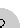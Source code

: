 bboxmargin := 0;

% for any def, use expr/primary, don't use suffix
vardef lchild primary $ =
	($ * 2)
enddef;

vardef rchild primary $ =
	($ * 2 + 1)
enddef;

vardef parent primary $ =
	(floor($ / 2))
enddef;

vardef validate(suffix A)(expr i) :=
	if known(A[i]):
		i
	else:
		0
	fi;
enddef;

vardef img_sub_bin_search_fine_tree(suffix A)(expr i, xunit, yunit, gsize) :=
image(
	save fr;
	path fr;
	fr := fullcircle scaled gsize;

	fill fr withcolor .8white;
	label(decimal(A[i]), (0,0)) withcolor black;

	if known(A[lchild(i)]):
		save subpic;
		picture subpic;
		subpic := img_sub_bin_search_fine_tree(A)(lchild(i), xunit, yunit, gsize);

		save subroot;
		pair subroot;
		subroot := (-xpart(urcorner subpic) - (xunit-gsize)/2, -yunit);

		drawarrow (fr intersectionpoint ((0,0) -- subroot))
			..((fr shifted subroot) intersectionpoint ((0,0) -- subroot)) withcolor black;
		draw subpic shifted subroot;
	fi;

	if known(A[rchild(i)]):
		save subpic;
		picture subpic;
		subpic := img_sub_bin_search_fine_tree(A)(rchild(i), xunit, yunit, gsize);

		save subroot;
		pair subroot;
		subroot := (-xpart(ulcorner subpic) + (xunit-gsize)/2, -yunit);

		drawarrow (fr intersectionpoint ((0,0) -- subroot))
			..((fr shifted subroot) intersectionpoint ((0,0) -- subroot)) withcolor black;
		draw subpic shifted subroot;
	fi;
)
enddef;

vardef img_bin_search_tree(suffix A)(expr gsize, xunit, yunit) :=
image(
	draw img_sub_bin_search_fine_tree(A)(1, xunit, yunit, gsize);
)
enddef;

beginfig(1);
	numeric data[];
	numeric data.len;
	data[1] := 8;
	data[2] :=  4;
	data[3] := 12;
	data[4] :=  2;
	data[5] :=  6;
	data[6] := 10;
	data[7] := 14;
	data[8] := 1;
	data[9] := 3;
	data[10] := 5;
	data[11] := 7;
	data[12] := 9;
	data[13] := 11;
	data[14] := 13;
	data[15] := 15;
	data.len := 15;

	draw img_bin_search_tree(data)(0.5cm, 0.8cm,0.8cm);
endfig;

end;
